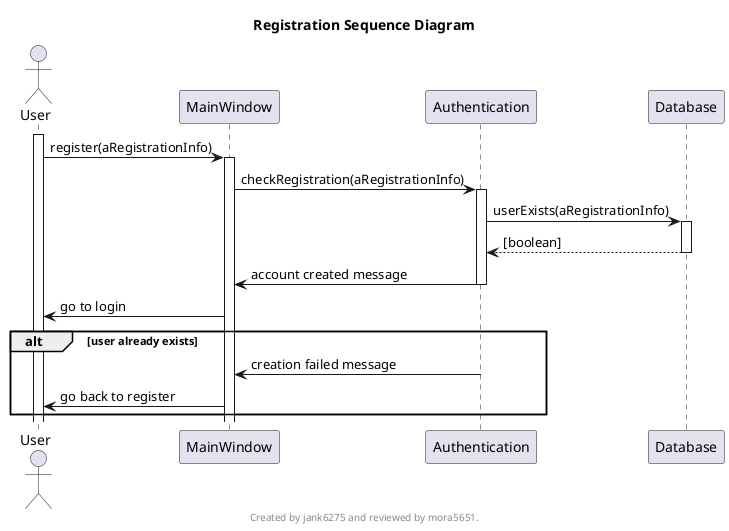 @startuml
scale max 800*600
title Registration Sequence Diagram
footer 
Created by jank6275 and reviewed by mora5651.
endfooter


actor User
activate User
User -> MainWindow : register(aRegistrationInfo)
activate MainWindow

boundary MainWindow
MainWindow -> Authentication : checkRegistration(aRegistrationInfo)
activate Authentication

entity Authentication
Authentication -> Database : userExists(aRegistrationInfo)
activate Database

database Database
Database --> Authentication : [boolean]
deactivate Database

Authentication -> MainWindow : account created message
deactivate Authentication
MainWindow -> User : go to login
alt user already exists
    Authentication -> MainWindow : creation failed message
    deactivate Authentication
    MainWindow -> User : go back to register
end

@enduml
